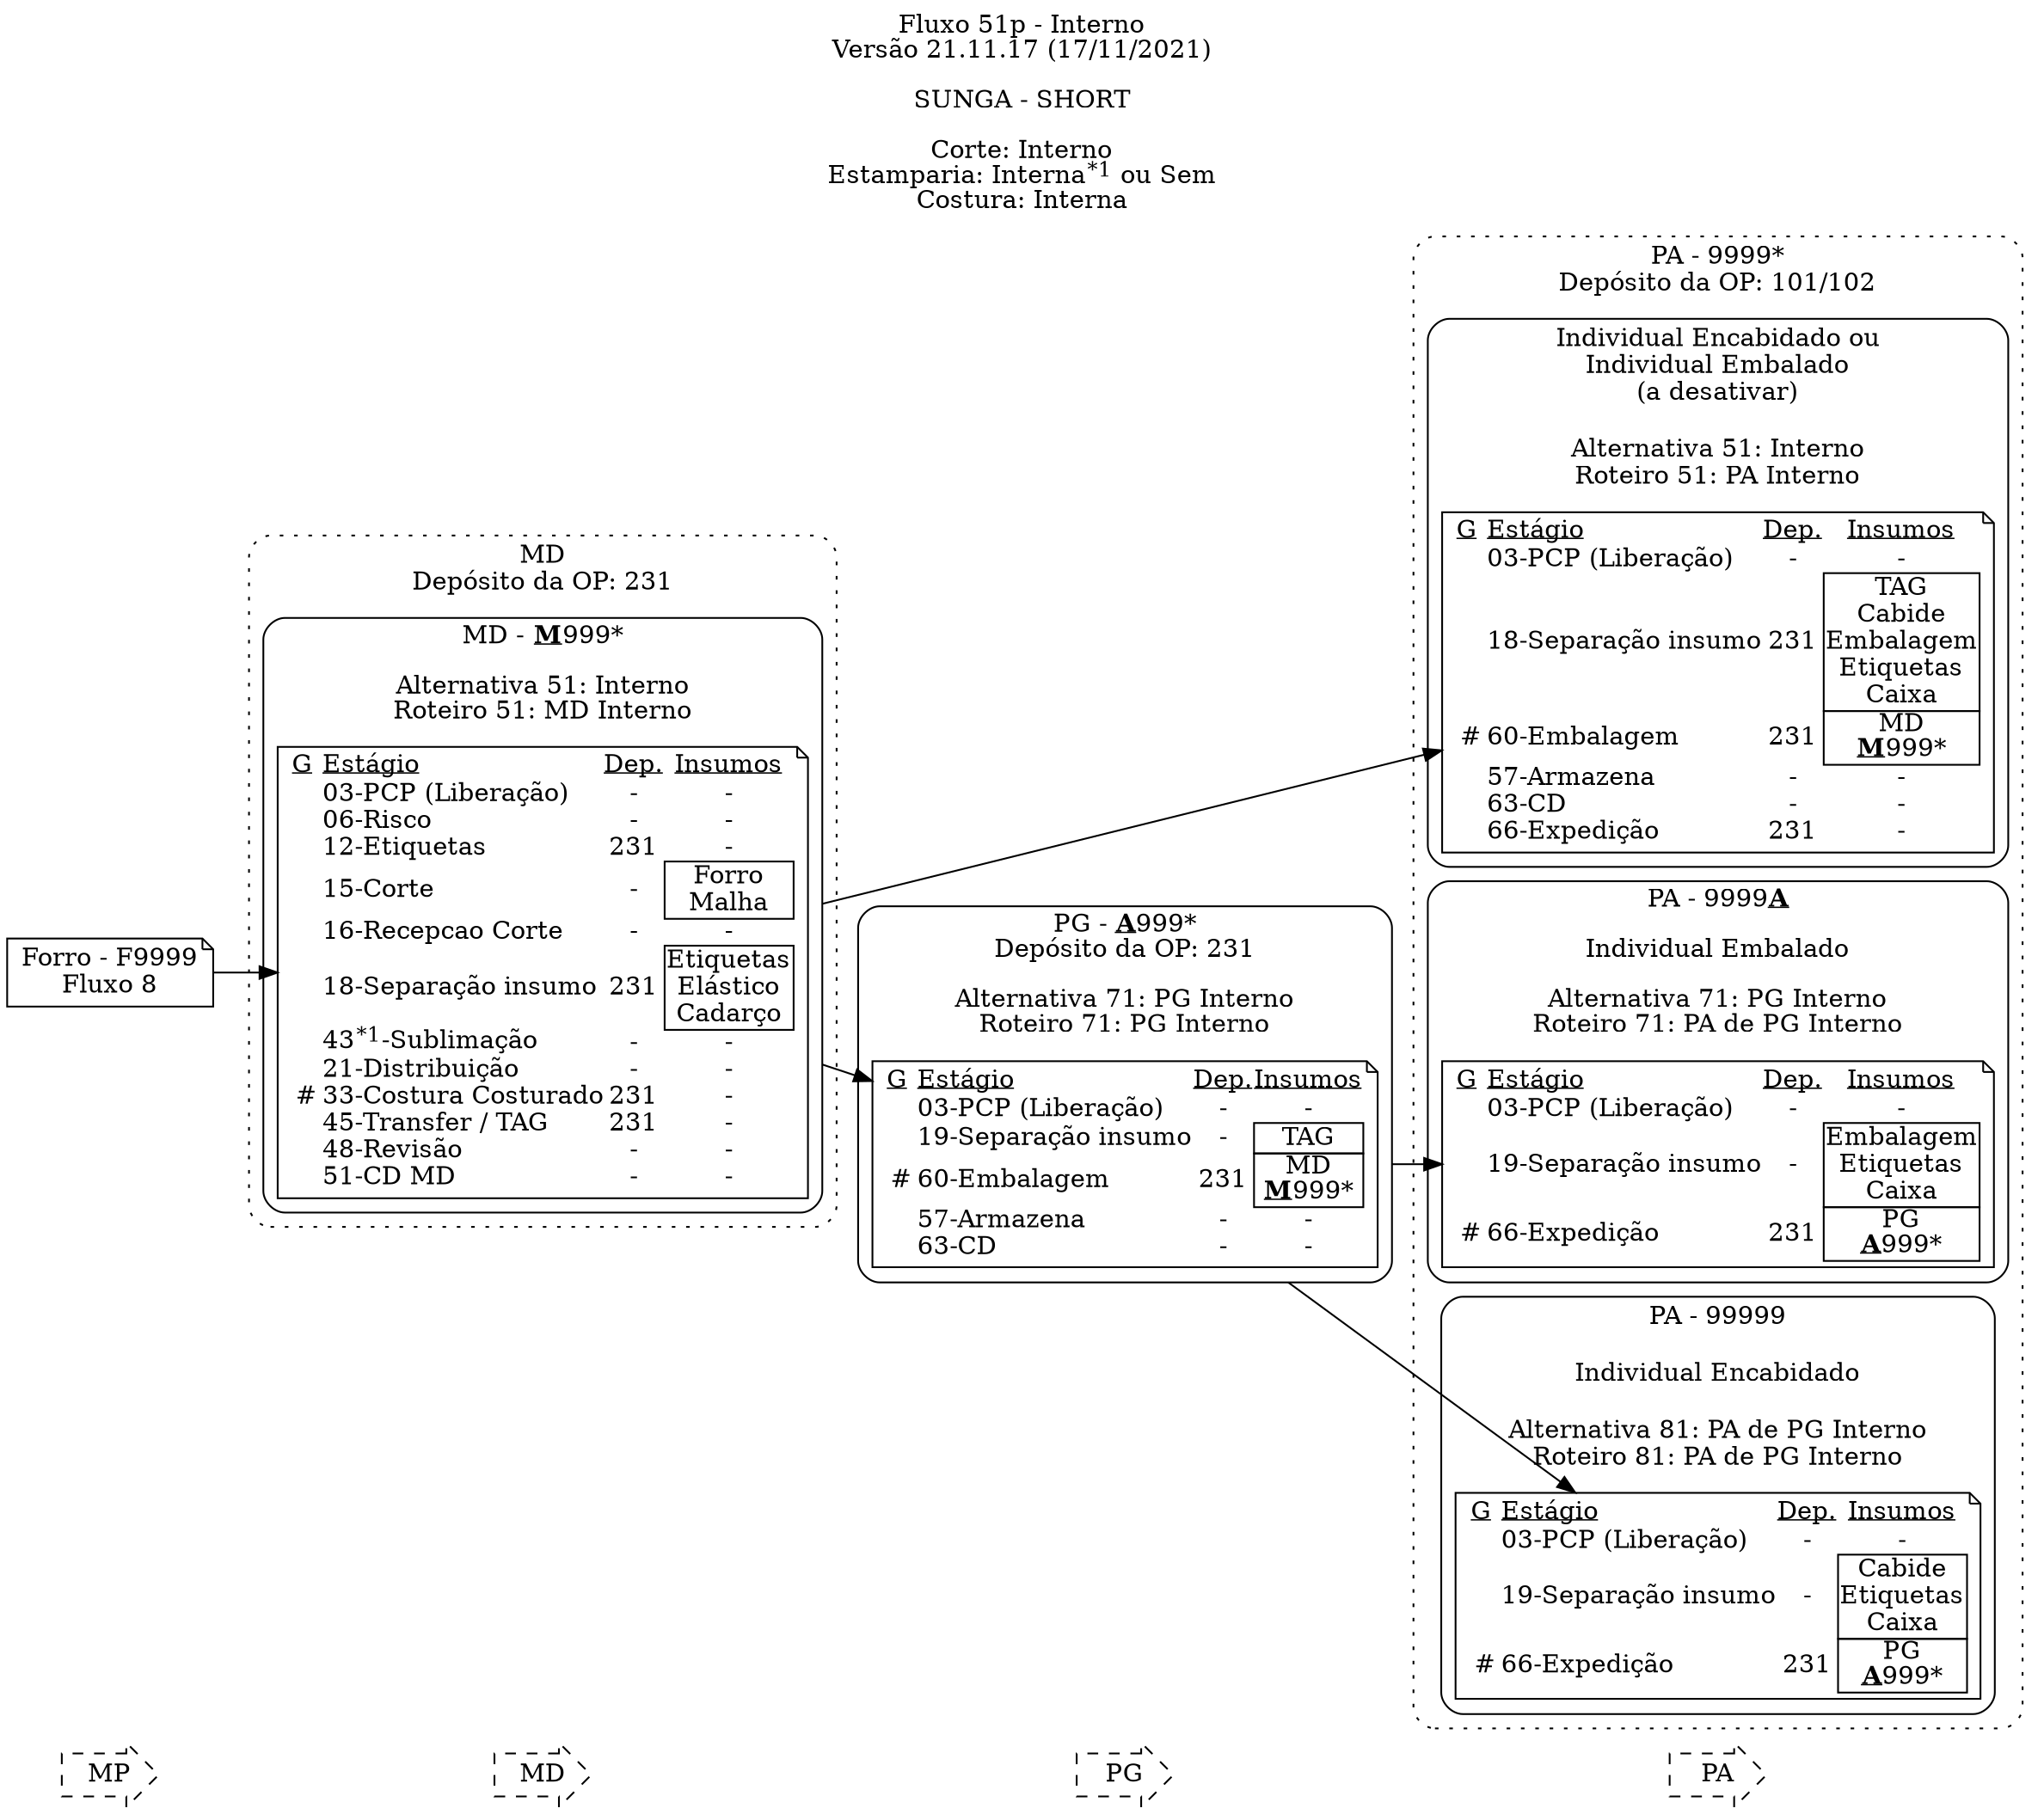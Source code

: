 digraph G {
  compound=true
  newrank=true
  rankdir = LR

  labelloc="t"
  label = <Fluxo 51p - Interno<br
    />Versão 21.11.17 (17/11/2021)<br
    /><br
    />SUNGA - SHORT<br
    /><br
    />Corte: Interno<br
    />Estamparia: Interna<sup>*1</sup> ou Sem<br
    />Costura: Interna>
  
  L_MP [shape=rarrow,style=dashed,label="MP"]
  L_MD [shape=rarrow,style=dashed,label="MD"]

  L_PGPB [shape=rarrow,style=dashed,label="PG"]

  L_PA [shape=rarrow,style=dashed,label="PA"]

  L_MP -> L_MD -> L_PGPB -> L_PA [style=invis]

  {
    node [
      shape = "note"
    ]

    subgraph cluster_pa {
      label = "PA - 9999*
Depósito da OP: 101/102"
      style="dotted, rounded"


        subgraph cluster_pa0x {


  label = <Individual Encabidado ou<br />Individual Embalado<br />(a desativar)<br /><br />Alternativa 51: Interno<br />Roteiro 51: PA Interno>


  style=rounded
  pa0x [
    label = <
    <table BORDER="0" CELLPADDING="0" CELLSPACING="0">
    <tr cellpadding="0"><td><u>G</u> </td><td align="left"><u>Estágio</u></td><td><u>Dep.</u></td><td><u>Insumos</u></td></tr>

      <tr><td></td><td align="left">03-PCP (Liberação)</td><td>-</td><td>-</td></tr>
      <tr><td></td><td align="left">18-Separação insumo</td><td>231</td><td><table BORDER="1" CELLPADDING="0" CELLSPACING="0"><tr><td BORDER="0">TAG</td></tr><tr><td BORDER="0">Cabide</td></tr><tr><td BORDER="0">Embalagem</td></tr><tr><td BORDER="0">Etiquetas</td></tr><tr><td BORDER="0">Caixa</td></tr></table></td></tr>
      <tr><td>#</td><td align="left">60-Embalagem</td><td>231</td><td><table BORDER="1" CELLPADDING="0" CELLSPACING="0"><tr><td BORDER="0">MD<br /><b><u>M</u></b>999*</td></tr></table></td></tr>
      <tr><td></td><td align="left">57-Armazena</td><td>-</td><td>-</td></tr>
      <tr><td></td><td align="left">63-CD</td><td>-</td><td>-</td></tr>
      <tr><td></td><td align="left">66-Expedição</td><td>231</td><td>-</td></tr>


    </table>
    >
  ]
}






        subgraph cluster_pa2x {


  label = <PA - 9999<b><u>A</u></b><br /><br />Individual Embalado<br /><br />Alternativa 71: PG Interno<br />Roteiro 71: PA de PG Interno>


  style=rounded
  pa2x [
    label = <
    <table BORDER="0" CELLPADDING="0" CELLSPACING="0">
    <tr cellpadding="0"><td><u>G</u> </td><td align="left"><u>Estágio</u></td><td><u>Dep.</u></td><td><u>Insumos</u></td></tr>

      <tr><td></td><td align="left">03-PCP (Liberação)</td><td>-</td><td>-</td></tr>
      <tr><td></td><td align="left">19-Separação insumo</td><td>-</td><td><table BORDER="1" CELLPADDING="0" CELLSPACING="0"><tr><td BORDER="0">Embalagem</td></tr><tr><td BORDER="0">Etiquetas</td></tr><tr><td BORDER="0">Caixa</td></tr></table></td></tr>
      <tr><td>#</td><td align="left">66-Expedição</td><td>231</td><td><table BORDER="1" CELLPADDING="0" CELLSPACING="0"><tr><td BORDER="0">PG<br /><b><u>A</u></b>999*</td></tr></table></td></tr>


    </table>
    >
  ]
}




        subgraph cluster_pa3x {


  label = <PA - 99999<br /><br />Individual Encabidado<br /><br />Alternativa 81: PA de PG Interno<br />Roteiro 81: PA de PG Interno>


  style=rounded
  pa3x [
    label = <
    <table BORDER="0" CELLPADDING="0" CELLSPACING="0">
    <tr cellpadding="0"><td><u>G</u> </td><td align="left"><u>Estágio</u></td><td><u>Dep.</u></td><td><u>Insumos</u></td></tr>

      <tr><td></td><td align="left">03-PCP (Liberação)</td><td>-</td><td>-</td></tr>
      <tr><td></td><td align="left">19-Separação insumo</td><td>-</td><td><table BORDER="1" CELLPADDING="0" CELLSPACING="0"><tr><td BORDER="0">Cabide</td></tr><tr><td BORDER="0">Etiquetas</td></tr><tr><td BORDER="0">Caixa</td></tr></table></td></tr>
      <tr><td>#</td><td align="left">66-Expedição</td><td>231</td><td><table BORDER="1" CELLPADDING="0" CELLSPACING="0"><tr><td BORDER="0">PG<br /><b><u>A</u></b>999*</td></tr></table></td></tr>


    </table>
    >
  ]
}



    }


    mpforro [
      label = "Forro - F9999\nFluxo 8"
    ]



    subgraph cluster_md {
      label = "MD
Depósito da OP: 231"
      style="dotted, rounded"




        subgraph cluster_mdpg {


  label = <MD - <b><u>M</u></b>999*<br /><br />Alternativa 51: Interno<br />Roteiro 51: MD Interno>


  style=rounded
  mdpg [
    label = <
    <table BORDER="0" CELLPADDING="0" CELLSPACING="0">
    <tr cellpadding="0"><td><u>G</u> </td><td align="left"><u>Estágio</u></td><td><u>Dep.</u></td><td><u>Insumos</u></td></tr>

      <tr><td></td><td align="left">03-PCP (Liberação)</td><td>-</td><td>-</td></tr>
      <tr><td></td><td align="left">06-Risco</td><td>-</td><td>-</td></tr>
      <tr><td></td><td align="left">12-Etiquetas</td><td>231</td><td>-</td></tr>
      <tr><td></td><td align="left">15-Corte</td><td>-</td><td><table BORDER="1" CELLPADDING="0" CELLSPACING="0"><tr><td BORDER="0">Forro</td></tr><tr><td BORDER="0">Malha</td></tr></table></td></tr>
      <tr><td></td><td align="left">16-Recepcao Corte</td><td>-</td><td>-</td></tr>
      <tr><td></td><td align="left">18-Separação insumo</td><td>231</td><td><table BORDER="1" CELLPADDING="0" CELLSPACING="0"><tr><td BORDER="0">Etiquetas</td></tr><tr><td BORDER="0">Elástico</td></tr><tr><td BORDER="0">Cadarço</td></tr></table></td></tr>
      <tr><td></td><td align="left">43<sup>*1</sup>-Sublimação</td><td>-</td><td>-</td></tr>
      <tr><td></td><td align="left">21-Distribuição</td><td>-</td><td>-</td></tr>
      <tr><td>#</td><td align="left">33-Costura Costurado</td><td>231</td><td>-</td></tr>
      <tr><td></td><td align="left">45-Transfer / TAG</td><td>231</td><td>-</td></tr>
      <tr><td></td><td align="left">48-Revisão</td><td>-</td><td>-</td></tr>
      <tr><td></td><td align="left">51-CD MD</td><td>-</td><td>-</td></tr>


    </table>
    >
  ]
}



    }









      subgraph cluster_pg2x {


  label = <PG - <b><u>A</u></b>999*<br />Depósito da OP: 231<br /><br />Alternativa 71: PG Interno<br />Roteiro 71: PG Interno>


  style=rounded
  pg2x [
    label = <
    <table BORDER="0" CELLPADDING="0" CELLSPACING="0">
    <tr cellpadding="0"><td><u>G</u> </td><td align="left"><u>Estágio</u></td><td><u>Dep.</u></td><td><u>Insumos</u></td></tr>

      <tr><td></td><td align="left">03-PCP (Liberação)</td><td>-</td><td>-</td></tr>
      <tr><td></td><td align="left">19-Separação insumo</td><td>-</td><td><table BORDER="1" CELLPADDING="0" CELLSPACING="0"><tr><td BORDER="0">TAG</td></tr></table></td></tr>
      <tr><td>#</td><td align="left">60-Embalagem</td><td>231</td><td><table BORDER="1" CELLPADDING="0" CELLSPACING="0"><tr><td BORDER="0">MD<br /><b><u>M</u></b>999*</td></tr></table></td></tr>
      <tr><td></td><td align="left">57-Armazena</td><td>-</td><td>-</td></tr>
      <tr><td></td><td align="left">63-CD</td><td>-</td><td>-</td></tr>


    </table>
    >
  ]
}



  }


  {rank = same L_MP mpforro}

  {rank = same L_MD mdpg}

  {rank = same L_PGPB pg2x}

  {rank = same L_PA pa0x pa2x pa3x}


  mpforro -> mdpg





      mdpg -> pg2x [ltail=cluster_mdpg]




      mdpg -> pa0x [ltail=cluster_mdpg]









    pg2x -> pa2x [ltail=cluster_pg2x]


    pg2x -> pa3x [ltail=cluster_pg2x]


}

